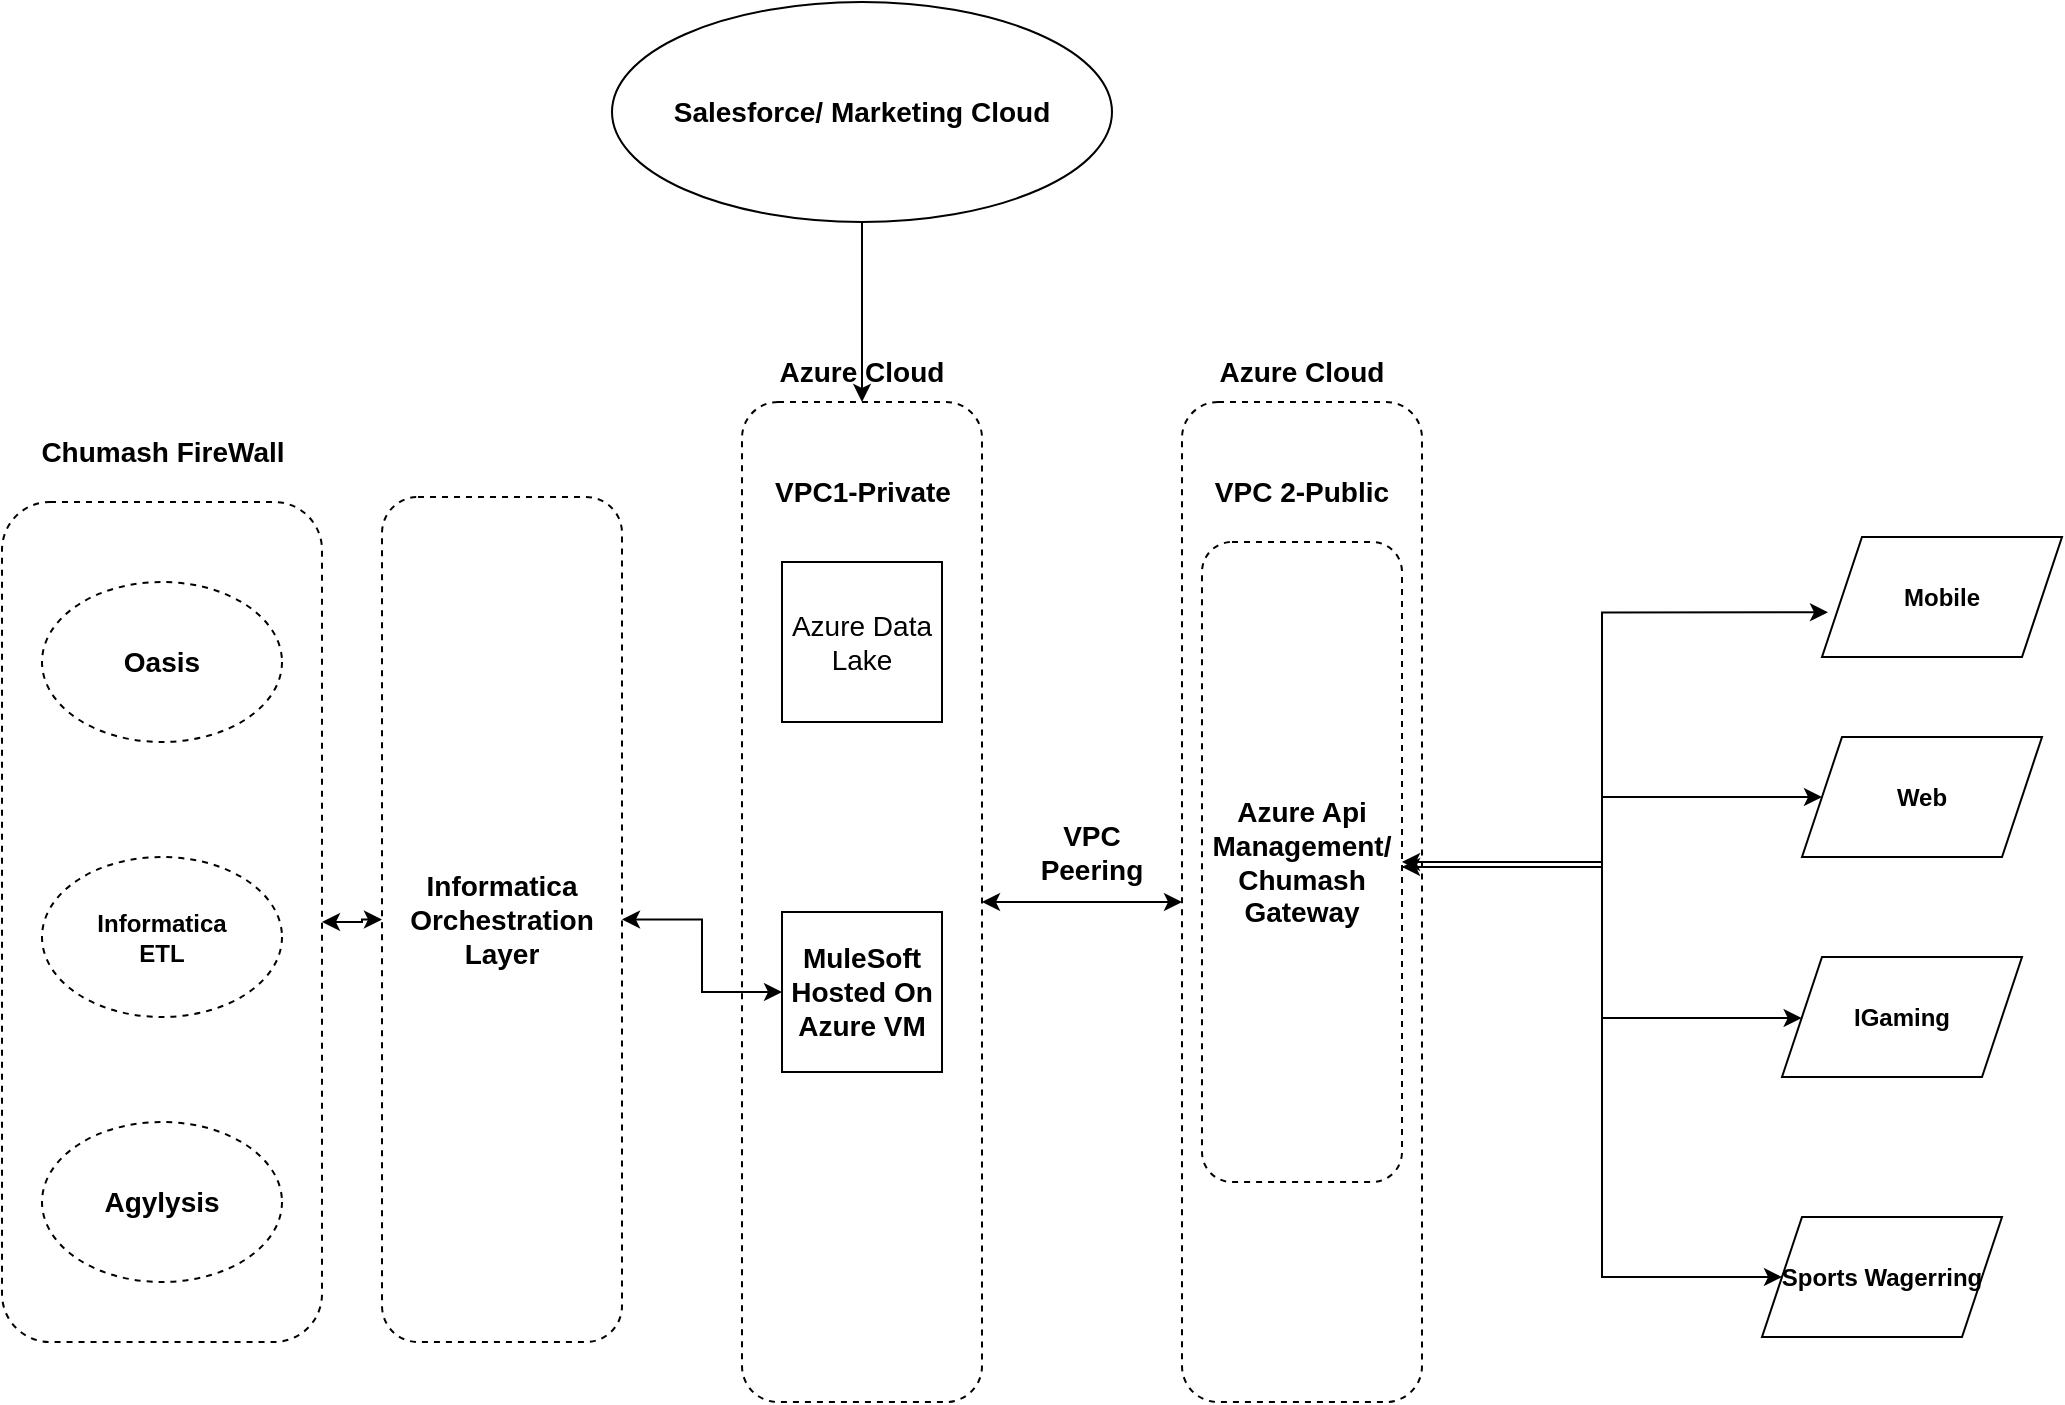<mxfile version="15.8.3" type="github">
  <diagram id="I5GiC5FiP5_Kprm85dLS" name="Page-1">
    <mxGraphModel dx="2109" dy="1802" grid="1" gridSize="10" guides="1" tooltips="1" connect="1" arrows="1" fold="1" page="1" pageScale="1" pageWidth="850" pageHeight="1100" math="0" shadow="0">
      <root>
        <mxCell id="0" />
        <mxCell id="1" parent="0" />
        <mxCell id="TCnMvJxsZBLv0XJfJgoV-7" value="" style="rounded=1;whiteSpace=wrap;html=1;fontSize=14;dashed=1;" vertex="1" parent="1">
          <mxGeometry x="300" y="60" width="120" height="500" as="geometry" />
        </mxCell>
        <mxCell id="TCnMvJxsZBLv0XJfJgoV-12" style="edgeStyle=orthogonalEdgeStyle;rounded=0;orthogonalLoop=1;jettySize=auto;html=1;entryX=0;entryY=0.5;entryDx=0;entryDy=0;fontSize=14;startArrow=classic;startFill=1;" edge="1" parent="1" source="TCnMvJxsZBLv0XJfJgoV-1" target="TCnMvJxsZBLv0XJfJgoV-7">
          <mxGeometry relative="1" as="geometry" />
        </mxCell>
        <mxCell id="TCnMvJxsZBLv0XJfJgoV-1" value="" style="rounded=1;whiteSpace=wrap;html=1;fontSize=14;dashed=1;" vertex="1" parent="1">
          <mxGeometry x="80" y="60" width="120" height="500" as="geometry" />
        </mxCell>
        <mxCell id="GaL8xdsw1ArHETgWBBlm-25" style="edgeStyle=orthogonalEdgeStyle;rounded=0;orthogonalLoop=1;jettySize=auto;html=1;entryX=0.025;entryY=0.628;entryDx=0;entryDy=0;entryPerimeter=0;fontStyle=1;startArrow=classic;startFill=1;" parent="1" target="GaL8xdsw1ArHETgWBBlm-21" edge="1">
          <mxGeometry relative="1" as="geometry">
            <mxPoint x="410" y="292.5" as="sourcePoint" />
            <Array as="points">
              <mxPoint x="510" y="293" />
              <mxPoint x="510" y="165" />
            </Array>
          </mxGeometry>
        </mxCell>
        <mxCell id="GaL8xdsw1ArHETgWBBlm-26" style="edgeStyle=orthogonalEdgeStyle;rounded=0;orthogonalLoop=1;jettySize=auto;html=1;entryX=0;entryY=0.5;entryDx=0;entryDy=0;fontStyle=1" parent="1" target="GaL8xdsw1ArHETgWBBlm-24" edge="1">
          <mxGeometry relative="1" as="geometry">
            <mxPoint x="410" y="292.5" as="sourcePoint" />
            <Array as="points">
              <mxPoint x="510" y="293" />
              <mxPoint x="510" y="498" />
            </Array>
          </mxGeometry>
        </mxCell>
        <mxCell id="GaL8xdsw1ArHETgWBBlm-27" style="edgeStyle=orthogonalEdgeStyle;rounded=0;orthogonalLoop=1;jettySize=auto;html=1;fontStyle=1" parent="1" target="GaL8xdsw1ArHETgWBBlm-23" edge="1">
          <mxGeometry relative="1" as="geometry">
            <mxPoint x="410" y="292.5" as="sourcePoint" />
            <Array as="points">
              <mxPoint x="510" y="293" />
              <mxPoint x="510" y="368" />
            </Array>
          </mxGeometry>
        </mxCell>
        <mxCell id="TCnMvJxsZBLv0XJfJgoV-15" value="" style="edgeStyle=orthogonalEdgeStyle;rounded=0;orthogonalLoop=1;jettySize=auto;html=1;fontSize=14;startArrow=classic;startFill=1;" edge="1" parent="1" source="GaL8xdsw1ArHETgWBBlm-1" target="TCnMvJxsZBLv0XJfJgoV-5">
          <mxGeometry relative="1" as="geometry" />
        </mxCell>
        <mxCell id="GaL8xdsw1ArHETgWBBlm-1" value="" style="rounded=1;whiteSpace=wrap;html=1;dashed=1;fontStyle=1" parent="1" vertex="1">
          <mxGeometry x="-290" y="110" width="160" height="420" as="geometry" />
        </mxCell>
        <mxCell id="GaL8xdsw1ArHETgWBBlm-2" value="&lt;font style=&quot;font-size: 14px&quot;&gt;Oasis&lt;/font&gt;" style="ellipse;whiteSpace=wrap;html=1;dashed=1;fontStyle=1" parent="1" vertex="1">
          <mxGeometry x="-270" y="150" width="120" height="80" as="geometry" />
        </mxCell>
        <mxCell id="GaL8xdsw1ArHETgWBBlm-3" value="&lt;font style=&quot;font-size: 14px&quot;&gt;Agylysis&lt;/font&gt;" style="ellipse;whiteSpace=wrap;html=1;dashed=1;fontStyle=1" parent="1" vertex="1">
          <mxGeometry x="-270" y="420" width="120" height="80" as="geometry" />
        </mxCell>
        <mxCell id="GaL8xdsw1ArHETgWBBlm-4" value="Informatica&lt;br&gt;ETL" style="ellipse;whiteSpace=wrap;html=1;dashed=1;fontStyle=1" parent="1" vertex="1">
          <mxGeometry x="-270" y="287.5" width="120" height="80" as="geometry" />
        </mxCell>
        <mxCell id="GaL8xdsw1ArHETgWBBlm-5" value="&lt;font style=&quot;font-size: 14px&quot;&gt;Chumash FireWall&lt;/font&gt;" style="text;html=1;strokeColor=none;fillColor=none;align=center;verticalAlign=middle;whiteSpace=wrap;rounded=0;dashed=1;fontStyle=1" parent="1" vertex="1">
          <mxGeometry x="-282.5" y="70" width="145" height="30" as="geometry" />
        </mxCell>
        <mxCell id="GaL8xdsw1ArHETgWBBlm-10" value="&lt;span&gt;&lt;font style=&quot;font-size: 14px&quot;&gt;Azure Cloud&lt;/font&gt;&lt;/span&gt;" style="text;html=1;strokeColor=none;fillColor=none;align=center;verticalAlign=middle;whiteSpace=wrap;rounded=0;dashed=1;fontStyle=1" parent="1" vertex="1">
          <mxGeometry x="80" y="30" width="120" height="30" as="geometry" />
        </mxCell>
        <mxCell id="GaL8xdsw1ArHETgWBBlm-19" value="&lt;font style=&quot;font-size: 14px&quot;&gt;VPC1-Private&lt;/font&gt;" style="text;html=1;strokeColor=none;fillColor=none;align=center;verticalAlign=middle;whiteSpace=wrap;rounded=0;fontStyle=1" parent="1" vertex="1">
          <mxGeometry x="87.5" y="90" width="105" height="30" as="geometry" />
        </mxCell>
        <mxCell id="GaL8xdsw1ArHETgWBBlm-20" value="&lt;font style=&quot;font-size: 14px&quot;&gt;VPC 2-Public&lt;/font&gt;" style="text;html=1;strokeColor=none;fillColor=none;align=center;verticalAlign=middle;whiteSpace=wrap;rounded=0;fontStyle=1" parent="1" vertex="1">
          <mxGeometry x="315" y="90" width="90" height="30" as="geometry" />
        </mxCell>
        <mxCell id="GaL8xdsw1ArHETgWBBlm-21" value="Mobile&lt;span style=&quot;color: rgba(0 , 0 , 0 , 0) ; font-family: monospace ; font-size: 0px&quot;&gt;%3CmxGraphModel%3E%3Croot%3E%3CmxCell%20id%3D%220%22%2F%3E%3CmxCell%20id%3D%221%22%20parent%3D%220%22%2F%3E%3CmxCell%20id%3D%222%22%20value%3D%22Azure%20Data%20Lake%26lt%3Bspan%20style%3D%26quot%3Bcolor%3A%20rgba(0%20%2C%200%20%2C%200%20%2C%200)%20%3B%20font-family%3A%20monospace%20%3B%20font-size%3A%200px%26quot%3B%26gt%3B%253CmxGraphModel%253E%253Croot%253E%253CmxCell%2520id%253D%25220%2522%252F%253E%253CmxCell%2520id%253D%25221%2522%2520parent%253D%25220%2522%252F%253E%253CmxCell%2520id%253D%25222%2522%2520value%253D%2522Oasis%2522%2520style%253D%2522ellipse%253BwhiteSpace%253Dwrap%253Bhtml%253D1%253Bdashed%253D1%253B%2522%2520vertex%253D%25221%2522%2520parent%253D%25221%2522%253E%253CmxGeometry%2520x%253D%2522150%2522%2520y%253D%2522180%2522%2520width%253D%2522120%2522%2520height%253D%252280%2522%2520as%253D%2522geometry%2522%252F%253E%253C%252FmxCell%253E%253C%252Froot%253E%253C%252FmxGraphModel%253E%26lt%3B%2Fspan%26gt%3B%22%20style%3D%22ellipse%3BwhiteSpace%3Dwrap%3Bhtml%3D1%3Bdashed%3D1%3B%22%20vertex%3D%221%22%20parent%3D%221%22%3E%3CmxGeometry%20x%3D%22610%22%20y%3D%22310%22%20width%3D%22120%22%20height%3D%2280%22%20as%3D%22geometry%22%2F%3E%3C%2FmxCell%3E%3C%2Froot%3E%3C%2FmxGraphModel%3E&lt;/span&gt;" style="shape=parallelogram;perimeter=parallelogramPerimeter;whiteSpace=wrap;html=1;fixedSize=1;fontStyle=1" parent="1" vertex="1">
          <mxGeometry x="620" y="127.5" width="120" height="60" as="geometry" />
        </mxCell>
        <mxCell id="GaL8xdsw1ArHETgWBBlm-22" value="Web" style="shape=parallelogram;perimeter=parallelogramPerimeter;whiteSpace=wrap;html=1;fixedSize=1;fontStyle=1" parent="1" vertex="1">
          <mxGeometry x="610" y="227.5" width="120" height="60" as="geometry" />
        </mxCell>
        <mxCell id="GaL8xdsw1ArHETgWBBlm-23" value="IGaming" style="shape=parallelogram;perimeter=parallelogramPerimeter;whiteSpace=wrap;html=1;fixedSize=1;fontStyle=1" parent="1" vertex="1">
          <mxGeometry x="600" y="337.5" width="120" height="60" as="geometry" />
        </mxCell>
        <mxCell id="GaL8xdsw1ArHETgWBBlm-24" value="Sports Wagerring" style="shape=parallelogram;perimeter=parallelogramPerimeter;whiteSpace=wrap;html=1;fixedSize=1;fontStyle=1" parent="1" vertex="1">
          <mxGeometry x="590" y="467.5" width="120" height="60" as="geometry" />
        </mxCell>
        <mxCell id="TCnMvJxsZBLv0XJfJgoV-6" style="edgeStyle=orthogonalEdgeStyle;rounded=0;orthogonalLoop=1;jettySize=auto;html=1;fontSize=14;startArrow=none;startFill=0;" edge="1" parent="1" source="GaL8xdsw1ArHETgWBBlm-36" target="TCnMvJxsZBLv0XJfJgoV-1">
          <mxGeometry relative="1" as="geometry" />
        </mxCell>
        <mxCell id="GaL8xdsw1ArHETgWBBlm-36" value="&lt;span&gt;&lt;font style=&quot;font-size: 14px&quot;&gt;Salesforce/ Marketing Cloud&lt;/font&gt;&lt;/span&gt;" style="ellipse;whiteSpace=wrap;html=1;fontStyle=1" parent="1" vertex="1">
          <mxGeometry x="15" y="-140" width="250" height="110" as="geometry" />
        </mxCell>
        <mxCell id="TCnMvJxsZBLv0XJfJgoV-2" value="Azure Data Lake" style="whiteSpace=wrap;html=1;aspect=fixed;fontSize=14;" vertex="1" parent="1">
          <mxGeometry x="100" y="140" width="80" height="80" as="geometry" />
        </mxCell>
        <mxCell id="TCnMvJxsZBLv0XJfJgoV-3" value="&lt;span style=&quot;font-weight: 700&quot;&gt;MuleSoft Hosted On Azure VM&lt;/span&gt;" style="whiteSpace=wrap;html=1;aspect=fixed;fontSize=14;" vertex="1" parent="1">
          <mxGeometry x="100" y="315" width="80" height="80" as="geometry" />
        </mxCell>
        <mxCell id="TCnMvJxsZBLv0XJfJgoV-16" value="" style="edgeStyle=orthogonalEdgeStyle;rounded=0;orthogonalLoop=1;jettySize=auto;html=1;fontSize=14;startArrow=classic;startFill=1;" edge="1" parent="1" source="TCnMvJxsZBLv0XJfJgoV-5" target="TCnMvJxsZBLv0XJfJgoV-3">
          <mxGeometry relative="1" as="geometry" />
        </mxCell>
        <mxCell id="TCnMvJxsZBLv0XJfJgoV-5" value="&lt;span style=&quot;font-weight: 700&quot;&gt;Informatica Orchestration Layer&lt;/span&gt;" style="rounded=1;whiteSpace=wrap;html=1;fontSize=14;dashed=1;" vertex="1" parent="1">
          <mxGeometry x="-100" y="107.5" width="120" height="422.5" as="geometry" />
        </mxCell>
        <mxCell id="TCnMvJxsZBLv0XJfJgoV-8" value="&lt;span&gt;&lt;font style=&quot;font-size: 14px&quot;&gt;Azure Cloud&lt;/font&gt;&lt;/span&gt;" style="text;html=1;strokeColor=none;fillColor=none;align=center;verticalAlign=middle;whiteSpace=wrap;rounded=0;dashed=1;fontStyle=1" vertex="1" parent="1">
          <mxGeometry x="300" y="30" width="120" height="30" as="geometry" />
        </mxCell>
        <mxCell id="TCnMvJxsZBLv0XJfJgoV-10" style="edgeStyle=orthogonalEdgeStyle;rounded=0;orthogonalLoop=1;jettySize=auto;html=1;entryX=0;entryY=0.5;entryDx=0;entryDy=0;fontSize=14;startArrow=classic;startFill=1;" edge="1" parent="1" source="TCnMvJxsZBLv0XJfJgoV-9" target="GaL8xdsw1ArHETgWBBlm-22">
          <mxGeometry relative="1" as="geometry" />
        </mxCell>
        <mxCell id="TCnMvJxsZBLv0XJfJgoV-9" value="&lt;span style=&quot;font-weight: 700&quot;&gt;Azure Api Management/&lt;br&gt;Chumash Gateway&lt;br&gt;&lt;/span&gt;" style="rounded=1;whiteSpace=wrap;html=1;fontSize=14;direction=east;dashed=1;" vertex="1" parent="1">
          <mxGeometry x="310" y="130" width="100" height="320" as="geometry" />
        </mxCell>
        <mxCell id="TCnMvJxsZBLv0XJfJgoV-13" value="&lt;b&gt;VPC Peering&lt;/b&gt;" style="text;html=1;strokeColor=none;fillColor=none;align=center;verticalAlign=middle;whiteSpace=wrap;rounded=0;dashed=1;fontSize=14;" vertex="1" parent="1">
          <mxGeometry x="220" y="270" width="70" height="30" as="geometry" />
        </mxCell>
      </root>
    </mxGraphModel>
  </diagram>
</mxfile>
